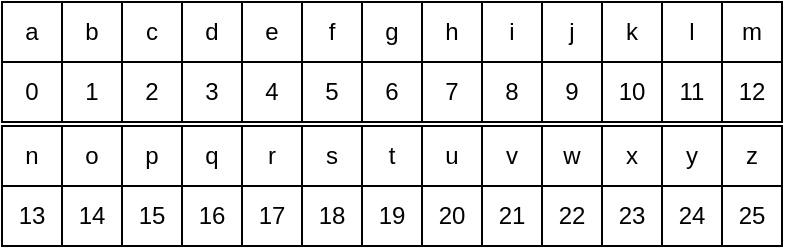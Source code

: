 <mxfile version="24.8.3">
  <diagram name="Stránka-1" id="kkc76dls5YAC0644aDbL">
    <mxGraphModel dx="502" dy="274" grid="1" gridSize="10" guides="1" tooltips="1" connect="1" arrows="1" fold="1" page="1" pageScale="1" pageWidth="827" pageHeight="1169" math="0" shadow="0">
      <root>
        <mxCell id="0" />
        <mxCell id="1" parent="0" />
        <mxCell id="tL1ipXAXYH468xp2Y8CK-1" value="a" style="rounded=0;whiteSpace=wrap;html=1;" vertex="1" parent="1">
          <mxGeometry x="350" y="240" width="30" height="30" as="geometry" />
        </mxCell>
        <mxCell id="tL1ipXAXYH468xp2Y8CK-2" value="b" style="rounded=0;whiteSpace=wrap;html=1;" vertex="1" parent="1">
          <mxGeometry x="380" y="240" width="30" height="30" as="geometry" />
        </mxCell>
        <mxCell id="tL1ipXAXYH468xp2Y8CK-3" value="c" style="rounded=0;whiteSpace=wrap;html=1;" vertex="1" parent="1">
          <mxGeometry x="410" y="240" width="30" height="30" as="geometry" />
        </mxCell>
        <mxCell id="tL1ipXAXYH468xp2Y8CK-4" value="d" style="rounded=0;whiteSpace=wrap;html=1;" vertex="1" parent="1">
          <mxGeometry x="440" y="240" width="30" height="30" as="geometry" />
        </mxCell>
        <mxCell id="tL1ipXAXYH468xp2Y8CK-5" value="e" style="rounded=0;whiteSpace=wrap;html=1;" vertex="1" parent="1">
          <mxGeometry x="470" y="240" width="30" height="30" as="geometry" />
        </mxCell>
        <mxCell id="tL1ipXAXYH468xp2Y8CK-6" value="f" style="rounded=0;whiteSpace=wrap;html=1;" vertex="1" parent="1">
          <mxGeometry x="500" y="240" width="30" height="30" as="geometry" />
        </mxCell>
        <mxCell id="tL1ipXAXYH468xp2Y8CK-13" value="g" style="rounded=0;whiteSpace=wrap;html=1;" vertex="1" parent="1">
          <mxGeometry x="530" y="240" width="30" height="30" as="geometry" />
        </mxCell>
        <mxCell id="tL1ipXAXYH468xp2Y8CK-14" value="h" style="rounded=0;whiteSpace=wrap;html=1;" vertex="1" parent="1">
          <mxGeometry x="560" y="240" width="30" height="30" as="geometry" />
        </mxCell>
        <mxCell id="tL1ipXAXYH468xp2Y8CK-15" value="i" style="rounded=0;whiteSpace=wrap;html=1;" vertex="1" parent="1">
          <mxGeometry x="590" y="240" width="30" height="30" as="geometry" />
        </mxCell>
        <mxCell id="tL1ipXAXYH468xp2Y8CK-16" value="j" style="rounded=0;whiteSpace=wrap;html=1;" vertex="1" parent="1">
          <mxGeometry x="620" y="240" width="30" height="30" as="geometry" />
        </mxCell>
        <mxCell id="tL1ipXAXYH468xp2Y8CK-17" value="k" style="rounded=0;whiteSpace=wrap;html=1;" vertex="1" parent="1">
          <mxGeometry x="650" y="240" width="30" height="30" as="geometry" />
        </mxCell>
        <mxCell id="tL1ipXAXYH468xp2Y8CK-18" value="l" style="rounded=0;whiteSpace=wrap;html=1;" vertex="1" parent="1">
          <mxGeometry x="680" y="240" width="30" height="30" as="geometry" />
        </mxCell>
        <mxCell id="tL1ipXAXYH468xp2Y8CK-19" value="0" style="rounded=0;whiteSpace=wrap;html=1;" vertex="1" parent="1">
          <mxGeometry x="350" y="270" width="30" height="30" as="geometry" />
        </mxCell>
        <mxCell id="tL1ipXAXYH468xp2Y8CK-20" value="1" style="rounded=0;whiteSpace=wrap;html=1;" vertex="1" parent="1">
          <mxGeometry x="380" y="270" width="30" height="30" as="geometry" />
        </mxCell>
        <mxCell id="tL1ipXAXYH468xp2Y8CK-21" value="2" style="rounded=0;whiteSpace=wrap;html=1;" vertex="1" parent="1">
          <mxGeometry x="410" y="270" width="30" height="30" as="geometry" />
        </mxCell>
        <mxCell id="tL1ipXAXYH468xp2Y8CK-22" value="3" style="rounded=0;whiteSpace=wrap;html=1;" vertex="1" parent="1">
          <mxGeometry x="440" y="270" width="30" height="30" as="geometry" />
        </mxCell>
        <mxCell id="tL1ipXAXYH468xp2Y8CK-23" value="4" style="rounded=0;whiteSpace=wrap;html=1;" vertex="1" parent="1">
          <mxGeometry x="470" y="270" width="30" height="30" as="geometry" />
        </mxCell>
        <mxCell id="tL1ipXAXYH468xp2Y8CK-24" value="5" style="rounded=0;whiteSpace=wrap;html=1;" vertex="1" parent="1">
          <mxGeometry x="500" y="270" width="30" height="30" as="geometry" />
        </mxCell>
        <mxCell id="tL1ipXAXYH468xp2Y8CK-26" value="n" style="rounded=0;whiteSpace=wrap;html=1;" vertex="1" parent="1">
          <mxGeometry x="350" y="302" width="30" height="30" as="geometry" />
        </mxCell>
        <mxCell id="tL1ipXAXYH468xp2Y8CK-27" value="o" style="rounded=0;whiteSpace=wrap;html=1;" vertex="1" parent="1">
          <mxGeometry x="380" y="302" width="30" height="30" as="geometry" />
        </mxCell>
        <mxCell id="tL1ipXAXYH468xp2Y8CK-28" value="p" style="rounded=0;whiteSpace=wrap;html=1;" vertex="1" parent="1">
          <mxGeometry x="410" y="302" width="30" height="30" as="geometry" />
        </mxCell>
        <mxCell id="tL1ipXAXYH468xp2Y8CK-29" value="q" style="rounded=0;whiteSpace=wrap;html=1;" vertex="1" parent="1">
          <mxGeometry x="440" y="302" width="30" height="30" as="geometry" />
        </mxCell>
        <mxCell id="tL1ipXAXYH468xp2Y8CK-30" value="r" style="rounded=0;whiteSpace=wrap;html=1;" vertex="1" parent="1">
          <mxGeometry x="470" y="302" width="30" height="30" as="geometry" />
        </mxCell>
        <mxCell id="tL1ipXAXYH468xp2Y8CK-31" value="6" style="rounded=0;whiteSpace=wrap;html=1;" vertex="1" parent="1">
          <mxGeometry x="530" y="270" width="30" height="30" as="geometry" />
        </mxCell>
        <mxCell id="tL1ipXAXYH468xp2Y8CK-32" value="7" style="rounded=0;whiteSpace=wrap;html=1;" vertex="1" parent="1">
          <mxGeometry x="560" y="270" width="30" height="30" as="geometry" />
        </mxCell>
        <mxCell id="tL1ipXAXYH468xp2Y8CK-33" value="8" style="rounded=0;whiteSpace=wrap;html=1;" vertex="1" parent="1">
          <mxGeometry x="590" y="270" width="30" height="30" as="geometry" />
        </mxCell>
        <mxCell id="tL1ipXAXYH468xp2Y8CK-34" value="9" style="rounded=0;whiteSpace=wrap;html=1;" vertex="1" parent="1">
          <mxGeometry x="620" y="270" width="30" height="30" as="geometry" />
        </mxCell>
        <mxCell id="tL1ipXAXYH468xp2Y8CK-35" value="10" style="rounded=0;whiteSpace=wrap;html=1;" vertex="1" parent="1">
          <mxGeometry x="650" y="270" width="30" height="30" as="geometry" />
        </mxCell>
        <mxCell id="tL1ipXAXYH468xp2Y8CK-36" value="11" style="rounded=0;whiteSpace=wrap;html=1;" vertex="1" parent="1">
          <mxGeometry x="680" y="270" width="30" height="30" as="geometry" />
        </mxCell>
        <mxCell id="tL1ipXAXYH468xp2Y8CK-37" value="s" style="rounded=0;whiteSpace=wrap;html=1;" vertex="1" parent="1">
          <mxGeometry x="500" y="302" width="30" height="30" as="geometry" />
        </mxCell>
        <mxCell id="tL1ipXAXYH468xp2Y8CK-38" value="t" style="rounded=0;whiteSpace=wrap;html=1;" vertex="1" parent="1">
          <mxGeometry x="530" y="302" width="30" height="30" as="geometry" />
        </mxCell>
        <mxCell id="tL1ipXAXYH468xp2Y8CK-39" value="u" style="rounded=0;whiteSpace=wrap;html=1;" vertex="1" parent="1">
          <mxGeometry x="560" y="302" width="30" height="30" as="geometry" />
        </mxCell>
        <mxCell id="tL1ipXAXYH468xp2Y8CK-40" value="v" style="rounded=0;whiteSpace=wrap;html=1;" vertex="1" parent="1">
          <mxGeometry x="590" y="302" width="30" height="30" as="geometry" />
        </mxCell>
        <mxCell id="tL1ipXAXYH468xp2Y8CK-41" value="w" style="rounded=0;whiteSpace=wrap;html=1;" vertex="1" parent="1">
          <mxGeometry x="620" y="302" width="30" height="30" as="geometry" />
        </mxCell>
        <mxCell id="tL1ipXAXYH468xp2Y8CK-42" value="x" style="rounded=0;whiteSpace=wrap;html=1;" vertex="1" parent="1">
          <mxGeometry x="650" y="302" width="30" height="30" as="geometry" />
        </mxCell>
        <mxCell id="tL1ipXAXYH468xp2Y8CK-44" value="13" style="rounded=0;whiteSpace=wrap;html=1;" vertex="1" parent="1">
          <mxGeometry x="350" y="332" width="30" height="30" as="geometry" />
        </mxCell>
        <mxCell id="tL1ipXAXYH468xp2Y8CK-45" value="14" style="rounded=0;whiteSpace=wrap;html=1;" vertex="1" parent="1">
          <mxGeometry x="380" y="332" width="30" height="30" as="geometry" />
        </mxCell>
        <mxCell id="tL1ipXAXYH468xp2Y8CK-46" value="15" style="rounded=0;whiteSpace=wrap;html=1;" vertex="1" parent="1">
          <mxGeometry x="410" y="332" width="30" height="30" as="geometry" />
        </mxCell>
        <mxCell id="tL1ipXAXYH468xp2Y8CK-47" value="16" style="rounded=0;whiteSpace=wrap;html=1;" vertex="1" parent="1">
          <mxGeometry x="440" y="332" width="30" height="30" as="geometry" />
        </mxCell>
        <mxCell id="tL1ipXAXYH468xp2Y8CK-48" value="17" style="rounded=0;whiteSpace=wrap;html=1;" vertex="1" parent="1">
          <mxGeometry x="470" y="332" width="30" height="30" as="geometry" />
        </mxCell>
        <mxCell id="tL1ipXAXYH468xp2Y8CK-49" value="18" style="rounded=0;whiteSpace=wrap;html=1;" vertex="1" parent="1">
          <mxGeometry x="500" y="332" width="30" height="30" as="geometry" />
        </mxCell>
        <mxCell id="tL1ipXAXYH468xp2Y8CK-50" value="19" style="rounded=0;whiteSpace=wrap;html=1;" vertex="1" parent="1">
          <mxGeometry x="530" y="332" width="30" height="30" as="geometry" />
        </mxCell>
        <mxCell id="tL1ipXAXYH468xp2Y8CK-51" value="20" style="rounded=0;whiteSpace=wrap;html=1;" vertex="1" parent="1">
          <mxGeometry x="560" y="332" width="30" height="30" as="geometry" />
        </mxCell>
        <mxCell id="tL1ipXAXYH468xp2Y8CK-52" value="21" style="rounded=0;whiteSpace=wrap;html=1;" vertex="1" parent="1">
          <mxGeometry x="590" y="332" width="30" height="30" as="geometry" />
        </mxCell>
        <mxCell id="tL1ipXAXYH468xp2Y8CK-53" value="22" style="rounded=0;whiteSpace=wrap;html=1;" vertex="1" parent="1">
          <mxGeometry x="620" y="332" width="30" height="30" as="geometry" />
        </mxCell>
        <mxCell id="tL1ipXAXYH468xp2Y8CK-54" value="23" style="rounded=0;whiteSpace=wrap;html=1;" vertex="1" parent="1">
          <mxGeometry x="650" y="332" width="30" height="30" as="geometry" />
        </mxCell>
        <mxCell id="tL1ipXAXYH468xp2Y8CK-58" value="m" style="rounded=0;whiteSpace=wrap;html=1;" vertex="1" parent="1">
          <mxGeometry x="710" y="240" width="30" height="30" as="geometry" />
        </mxCell>
        <mxCell id="tL1ipXAXYH468xp2Y8CK-59" value="12" style="rounded=0;whiteSpace=wrap;html=1;" vertex="1" parent="1">
          <mxGeometry x="710" y="270" width="30" height="30" as="geometry" />
        </mxCell>
        <mxCell id="tL1ipXAXYH468xp2Y8CK-60" value="y" style="rounded=0;whiteSpace=wrap;html=1;" vertex="1" parent="1">
          <mxGeometry x="680" y="302" width="30" height="30" as="geometry" />
        </mxCell>
        <mxCell id="tL1ipXAXYH468xp2Y8CK-61" value="24" style="rounded=0;whiteSpace=wrap;html=1;" vertex="1" parent="1">
          <mxGeometry x="680" y="332" width="30" height="30" as="geometry" />
        </mxCell>
        <mxCell id="tL1ipXAXYH468xp2Y8CK-62" value="z" style="rounded=0;whiteSpace=wrap;html=1;" vertex="1" parent="1">
          <mxGeometry x="710" y="302" width="30" height="30" as="geometry" />
        </mxCell>
        <mxCell id="tL1ipXAXYH468xp2Y8CK-63" value="25" style="rounded=0;whiteSpace=wrap;html=1;" vertex="1" parent="1">
          <mxGeometry x="710" y="332" width="30" height="30" as="geometry" />
        </mxCell>
      </root>
    </mxGraphModel>
  </diagram>
</mxfile>

